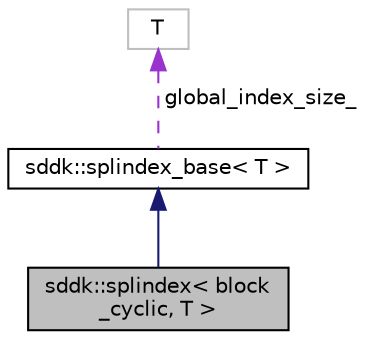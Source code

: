 digraph "sddk::splindex&lt; block_cyclic, T &gt;"
{
 // INTERACTIVE_SVG=YES
  edge [fontname="Helvetica",fontsize="10",labelfontname="Helvetica",labelfontsize="10"];
  node [fontname="Helvetica",fontsize="10",shape=record];
  Node1 [label="sddk::splindex\< block\l_cyclic, T \>",height=0.2,width=0.4,color="black", fillcolor="grey75", style="filled", fontcolor="black"];
  Node2 -> Node1 [dir="back",color="midnightblue",fontsize="10",style="solid",fontname="Helvetica"];
  Node2 [label="sddk::splindex_base\< T \>",height=0.2,width=0.4,color="black", fillcolor="white", style="filled",URL="$classsddk_1_1splindex__base.html",tooltip="Base class for split index. "];
  Node3 -> Node2 [dir="back",color="darkorchid3",fontsize="10",style="dashed",label=" global_index_size_" ,fontname="Helvetica"];
  Node3 [label="T",height=0.2,width=0.4,color="grey75", fillcolor="white", style="filled"];
}
